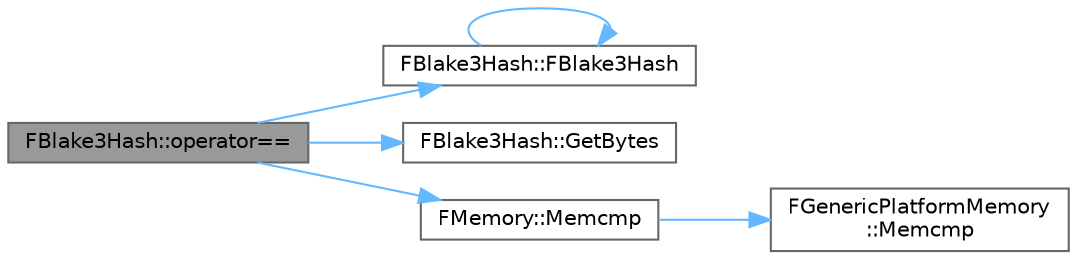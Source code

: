 digraph "FBlake3Hash::operator=="
{
 // INTERACTIVE_SVG=YES
 // LATEX_PDF_SIZE
  bgcolor="transparent";
  edge [fontname=Helvetica,fontsize=10,labelfontname=Helvetica,labelfontsize=10];
  node [fontname=Helvetica,fontsize=10,shape=box,height=0.2,width=0.4];
  rankdir="LR";
  Node1 [id="Node000001",label="FBlake3Hash::operator==",height=0.2,width=0.4,color="gray40", fillcolor="grey60", style="filled", fontcolor="black",tooltip=" "];
  Node1 -> Node2 [id="edge1_Node000001_Node000002",color="steelblue1",style="solid",tooltip=" "];
  Node2 [id="Node000002",label="FBlake3Hash::FBlake3Hash",height=0.2,width=0.4,color="grey40", fillcolor="white", style="filled",URL="$d6/d14/structFBlake3Hash.html#aa5f5dbdc2f1c772d830bab51a48b653d",tooltip="Construct a zero hash."];
  Node2 -> Node2 [id="edge2_Node000002_Node000002",color="steelblue1",style="solid",tooltip=" "];
  Node1 -> Node3 [id="edge3_Node000001_Node000003",color="steelblue1",style="solid",tooltip=" "];
  Node3 [id="Node000003",label="FBlake3Hash::GetBytes",height=0.2,width=0.4,color="grey40", fillcolor="white", style="filled",URL="$d6/d14/structFBlake3Hash.html#a8276e2b2cea34038266141c2a87b4015",tooltip="Returns a reference to the raw byte array for the hash."];
  Node1 -> Node4 [id="edge4_Node000001_Node000004",color="steelblue1",style="solid",tooltip=" "];
  Node4 [id="Node000004",label="FMemory::Memcmp",height=0.2,width=0.4,color="grey40", fillcolor="white", style="filled",URL="$de/d4a/structFMemory.html#a7a74ec7e4b36e5f6def0889dc2f08f4b",tooltip=" "];
  Node4 -> Node5 [id="edge5_Node000004_Node000005",color="steelblue1",style="solid",tooltip=" "];
  Node5 [id="Node000005",label="FGenericPlatformMemory\l::Memcmp",height=0.2,width=0.4,color="grey40", fillcolor="white", style="filled",URL="$d3/dfd/structFGenericPlatformMemory.html#af7db641d1bc872b64c4997e33d73b049",tooltip=" "];
}
